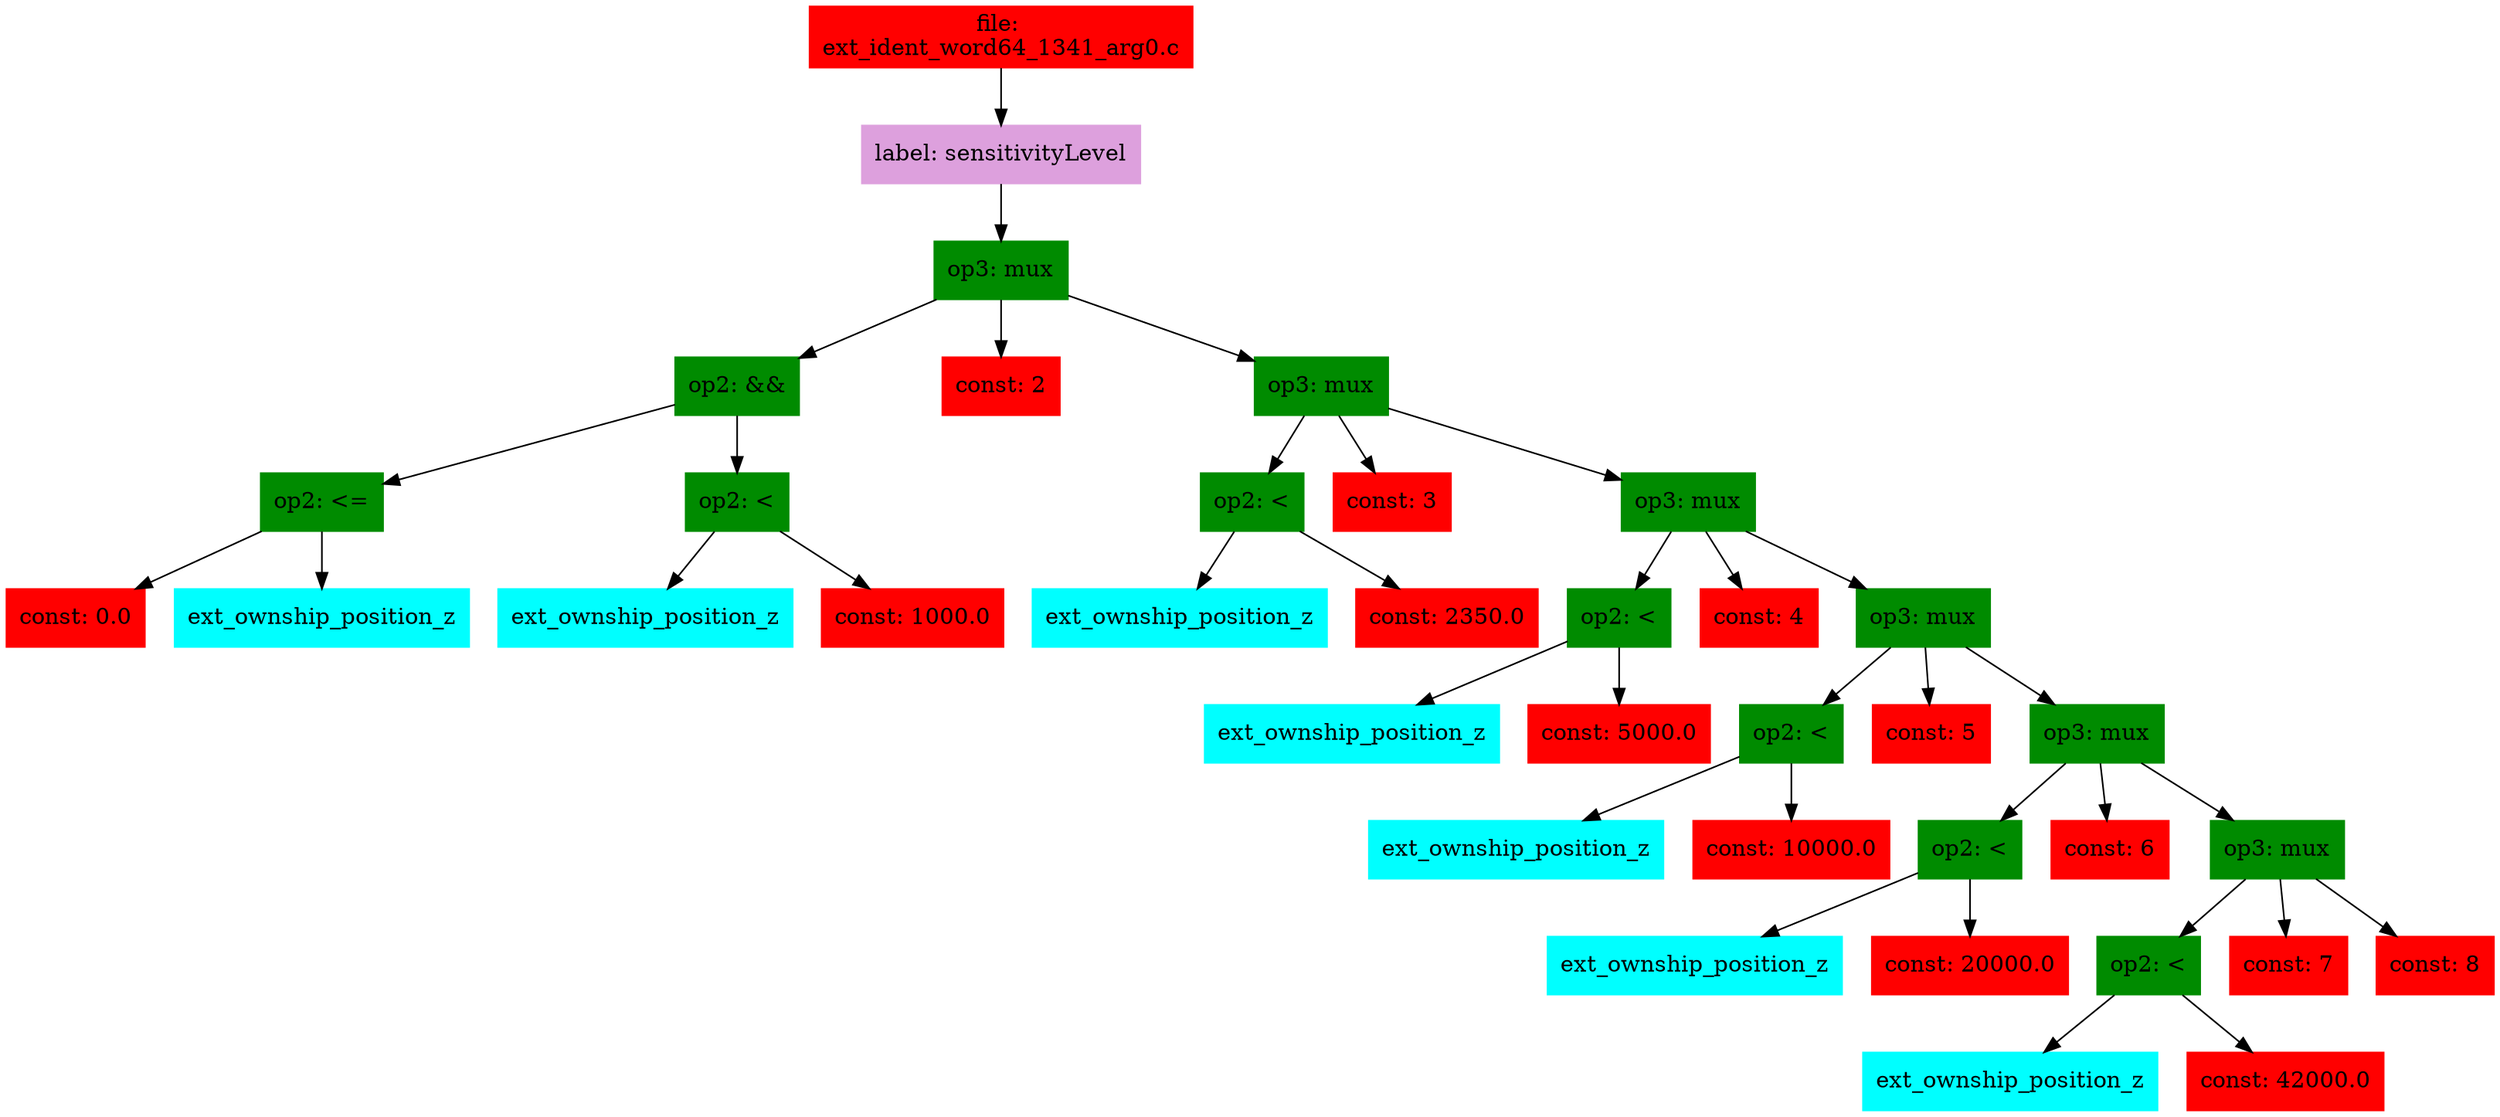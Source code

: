 digraph G {
node [shape=box]

0 [label="file: 
ext_ident_word64_1341_arg0.c",color=red, style=filled]
1 [label="label: sensitivityLevel",color=plum, style=filled]
0 -> 1
2 [label="op3: mux",color=green4, style=filled]
1 -> 2
3 [label="op2: &&",color=green4, style=filled]
2 -> 3
4 [label="op2: <=",color=green4, style=filled]
3 -> 4
5 [label="const: 0.0",color=red1, style=filled]
4 -> 5
6 [label="ext_ownship_position_z",color=cyan1, style=filled]
4 -> 6
7 [label="op2: <",color=green4, style=filled]
3 -> 7
8 [label="ext_ownship_position_z",color=cyan1, style=filled]
7 -> 8
9 [label="const: 1000.0",color=red1, style=filled]
7 -> 9
10 [label="const: 2",color=red1, style=filled]
2 -> 10
11 [label="op3: mux",color=green4, style=filled]
2 -> 11
12 [label="op2: <",color=green4, style=filled]
11 -> 12
13 [label="ext_ownship_position_z",color=cyan1, style=filled]
12 -> 13
14 [label="const: 2350.0",color=red1, style=filled]
12 -> 14
15 [label="const: 3",color=red1, style=filled]
11 -> 15
16 [label="op3: mux",color=green4, style=filled]
11 -> 16
17 [label="op2: <",color=green4, style=filled]
16 -> 17
18 [label="ext_ownship_position_z",color=cyan1, style=filled]
17 -> 18
19 [label="const: 5000.0",color=red1, style=filled]
17 -> 19
20 [label="const: 4",color=red1, style=filled]
16 -> 20
21 [label="op3: mux",color=green4, style=filled]
16 -> 21
22 [label="op2: <",color=green4, style=filled]
21 -> 22
23 [label="ext_ownship_position_z",color=cyan1, style=filled]
22 -> 23
24 [label="const: 10000.0",color=red1, style=filled]
22 -> 24
25 [label="const: 5",color=red1, style=filled]
21 -> 25
26 [label="op3: mux",color=green4, style=filled]
21 -> 26
27 [label="op2: <",color=green4, style=filled]
26 -> 27
28 [label="ext_ownship_position_z",color=cyan1, style=filled]
27 -> 28
29 [label="const: 20000.0",color=red1, style=filled]
27 -> 29
30 [label="const: 6",color=red1, style=filled]
26 -> 30
31 [label="op3: mux",color=green4, style=filled]
26 -> 31
32 [label="op2: <",color=green4, style=filled]
31 -> 32
33 [label="ext_ownship_position_z",color=cyan1, style=filled]
32 -> 33
34 [label="const: 42000.0",color=red1, style=filled]
32 -> 34
35 [label="const: 7",color=red1, style=filled]
31 -> 35
36 [label="const: 8",color=red1, style=filled]
31 -> 36


}

